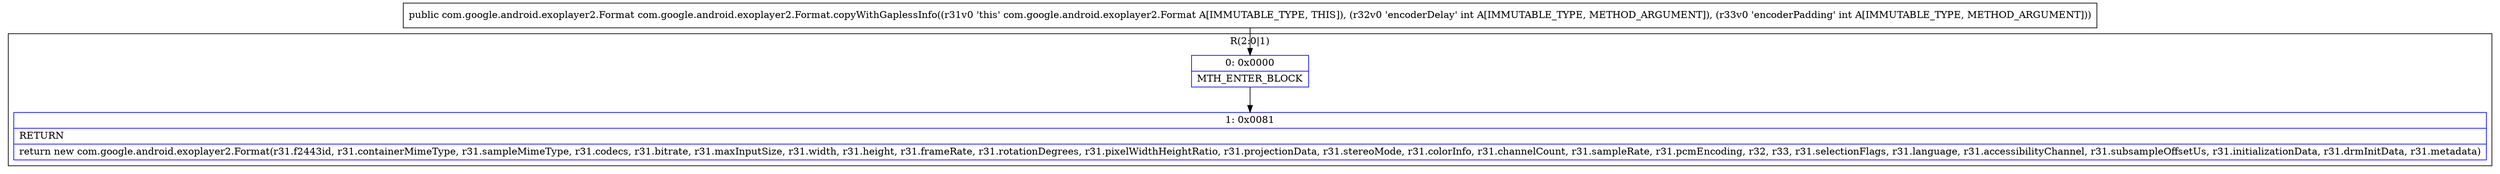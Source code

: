 digraph "CFG forcom.google.android.exoplayer2.Format.copyWithGaplessInfo(II)Lcom\/google\/android\/exoplayer2\/Format;" {
subgraph cluster_Region_652329009 {
label = "R(2:0|1)";
node [shape=record,color=blue];
Node_0 [shape=record,label="{0\:\ 0x0000|MTH_ENTER_BLOCK\l}"];
Node_1 [shape=record,label="{1\:\ 0x0081|RETURN\l|return new com.google.android.exoplayer2.Format(r31.f2443id, r31.containerMimeType, r31.sampleMimeType, r31.codecs, r31.bitrate, r31.maxInputSize, r31.width, r31.height, r31.frameRate, r31.rotationDegrees, r31.pixelWidthHeightRatio, r31.projectionData, r31.stereoMode, r31.colorInfo, r31.channelCount, r31.sampleRate, r31.pcmEncoding, r32, r33, r31.selectionFlags, r31.language, r31.accessibilityChannel, r31.subsampleOffsetUs, r31.initializationData, r31.drmInitData, r31.metadata)\l}"];
}
MethodNode[shape=record,label="{public com.google.android.exoplayer2.Format com.google.android.exoplayer2.Format.copyWithGaplessInfo((r31v0 'this' com.google.android.exoplayer2.Format A[IMMUTABLE_TYPE, THIS]), (r32v0 'encoderDelay' int A[IMMUTABLE_TYPE, METHOD_ARGUMENT]), (r33v0 'encoderPadding' int A[IMMUTABLE_TYPE, METHOD_ARGUMENT])) }"];
MethodNode -> Node_0;
Node_0 -> Node_1;
}

